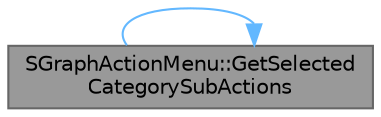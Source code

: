 digraph "SGraphActionMenu::GetSelectedCategorySubActions"
{
 // INTERACTIVE_SVG=YES
 // LATEX_PDF_SIZE
  bgcolor="transparent";
  edge [fontname=Helvetica,fontsize=10,labelfontname=Helvetica,labelfontsize=10];
  node [fontname=Helvetica,fontsize=10,shape=box,height=0.2,width=0.4];
  rankdir="LR";
  Node1 [id="Node000001",label="SGraphActionMenu::GetSelected\lCategorySubActions",height=0.2,width=0.4,color="gray40", fillcolor="grey60", style="filled", fontcolor="black",tooltip="Get category child actions that is currently selected."];
  Node1 -> Node1 [id="edge1_Node000001_Node000001",color="steelblue1",style="solid",tooltip=" "];
}

